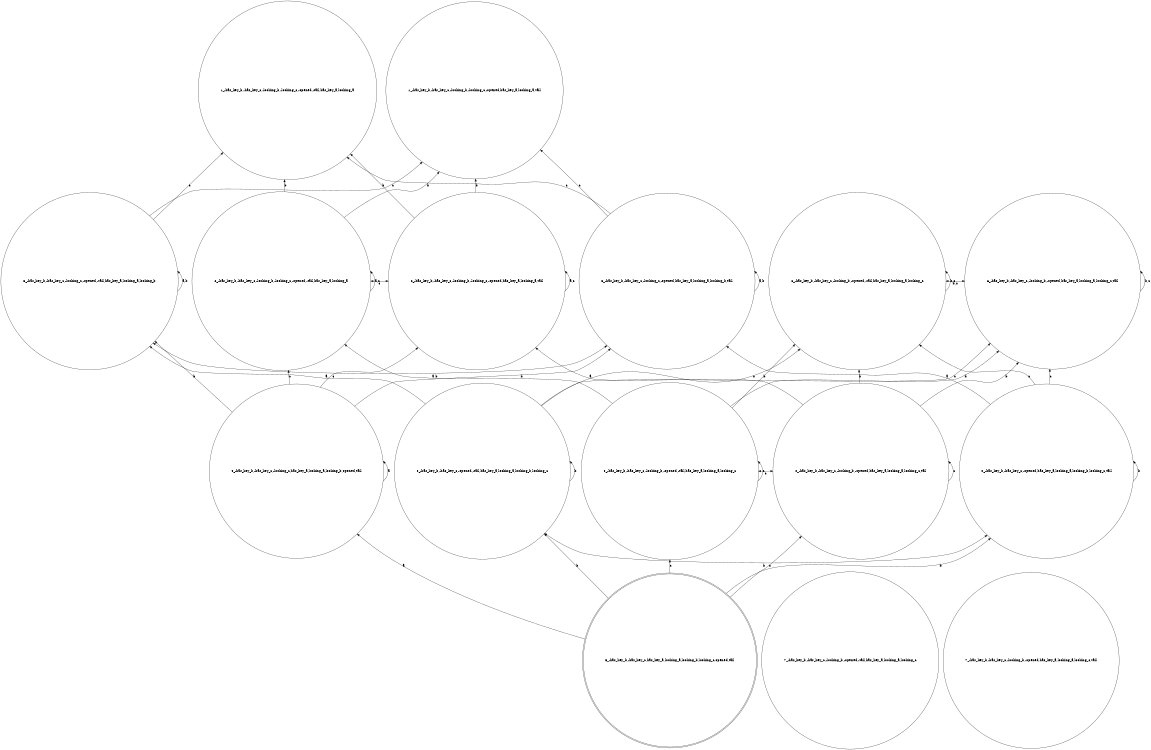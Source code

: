 digraph K_structure{
	rankdir=BT;
	size="8,5"
//WORLDS List:
	node [shape = circle] "0_-has_key_b,-has_key_c,-opened,has_key_a,looking_a,looking_b,looking_c,tail";// (,-has_key_b,-has_key_c,-opened,has_key_a,looking_a,looking_b,looking_c,tail)
	node [shape = circle] "1_-has_key_b,-has_key_c,-looking_b,-looking_c,-opened,-tail,has_key_a,looking_a";// (,-has_key_b,-has_key_c,-looking_b,-looking_c,-opened,-tail,has_key_a,looking_a)
	node [shape = circle] "2_-has_key_b,-has_key_c,-looking_b,-looking_c,-opened,-tail,has_key_a,looking_a";// (-has_key_b,-has_key_c,-looking_b,-looking_c,-opened,-tail,has_key_a,looking_a)
	node [shape = circle] "3_-has_key_b,-has_key_c,-looking_c,-opened,has_key_a,looking_a,looking_b,tail";// (,-has_key_b,-has_key_c,-looking_c,-opened,has_key_a,looking_a,looking_b,tail)
	node [shape = circle] "4_-has_key_b,-has_key_c,-looking_c,has_key_a,looking_a,looking_b,opened,tail";// (,-has_key_b,-has_key_c,-looking_c,has_key_a,looking_a,looking_b,opened,tail)
	node [shape = doublecircle] "5_-has_key_b,-has_key_c,has_key_a,looking_a,looking_b,looking_c,opened,tail";// (,-has_key_b,-has_key_c,has_key_a,looking_a,looking_b,looking_c,opened,tail)
	node [shape = circle] "1_-has_key_b,-has_key_c,-looking_b,-looking_c,-opened,has_key_a,looking_a,tail";// (,-has_key_b,-has_key_c,-looking_b,-looking_c,-opened,has_key_a,looking_a,tail)
	node [shape = circle] "2_-has_key_b,-has_key_c,-looking_b,-looking_c,-opened,has_key_a,looking_a,tail";// (-has_key_b,-has_key_c,-looking_b,-looking_c,-opened,has_key_a,looking_a,tail)
	node [shape = circle] "6_-has_key_b,-has_key_c,-looking_b,-opened,-tail,has_key_a,looking_a,looking_c";// (,-has_key_b,-has_key_c,-looking_b,-opened,-tail,has_key_a,looking_a,looking_c)
	node [shape = circle] "7_-has_key_b,-has_key_c,-looking_b,-opened,-tail,has_key_a,looking_a,looking_c";// (-has_key_b,-has_key_c,-looking_b,-opened,-tail,has_key_a,looking_a,looking_c)
	node [shape = circle] "6_-has_key_b,-has_key_c,-looking_b,-opened,has_key_a,looking_a,looking_c,tail";// (,-has_key_b,-has_key_c,-looking_b,-opened,has_key_a,looking_a,looking_c,tail)
	node [shape = circle] "7_-has_key_b,-has_key_c,-looking_b,-opened,has_key_a,looking_a,looking_c,tail";// (-has_key_b,-has_key_c,-looking_b,-opened,has_key_a,looking_a,looking_c,tail)
	node [shape = circle] "3_-has_key_b,-has_key_c,-looking_c,-opened,-tail,has_key_a,looking_a,looking_b";// (,-has_key_b,-has_key_c,-looking_c,-opened,-tail,has_key_a,looking_a,looking_b)
	node [shape = circle] "0_-has_key_b,-has_key_c,-opened,-tail,has_key_a,looking_a,looking_b,looking_c";// (,-has_key_b,-has_key_c,-opened,-tail,has_key_a,looking_a,looking_b,looking_c)


//RANKS List:
	{rank = same; "1_-has_key_b,-has_key_c,-looking_b,-looking_c,-opened,-tail,has_key_a,looking_a"; "1_-has_key_b,-has_key_c,-looking_b,-looking_c,-opened,has_key_a,looking_a,tail"; }
	{rank = same; "3_-has_key_b,-has_key_c,-looking_c,-opened,has_key_a,looking_a,looking_b,tail"; "3_-has_key_b,-has_key_c,-looking_c,-opened,-tail,has_key_a,looking_a,looking_b"; }
	{rank = same; "2_-has_key_b,-has_key_c,-looking_b,-looking_c,-opened,-tail,has_key_a,looking_a"; "2_-has_key_b,-has_key_c,-looking_b,-looking_c,-opened,has_key_a,looking_a,tail"; }
	{rank = same; "4_-has_key_b,-has_key_c,-looking_c,has_key_a,looking_a,looking_b,opened,tail"; }
	{rank = same; "6_-has_key_b,-has_key_c,-looking_b,-opened,-tail,has_key_a,looking_a,looking_c"; "6_-has_key_b,-has_key_c,-looking_b,-opened,has_key_a,looking_a,looking_c,tail"; }
	{rank = same; "0_-has_key_b,-has_key_c,-opened,has_key_a,looking_a,looking_b,looking_c,tail"; "0_-has_key_b,-has_key_c,-opened,-tail,has_key_a,looking_a,looking_b,looking_c"; }
	{rank = same; "5_-has_key_b,-has_key_c,has_key_a,looking_a,looking_b,looking_c,opened,tail"; }
	{rank = same; "0_-has_key_b,-has_key_c,-looking_b,-opened,-tail,has_key_a,looking_a,looking_c"; "0_-has_key_b,-has_key_c,-looking_b,-opened,has_key_a,looking_a,looking_c,tail"; }


//EDGES List:
	"0_-has_key_b,-has_key_c,-looking_b,-opened,-tail,has_key_a,looking_a,looking_c" -> "0_-has_key_b,-has_key_c,-looking_b,-opened,-tail,has_key_a,looking_a,looking_c" [ label = "c" ];
	"0_-has_key_b,-has_key_c,-looking_b,-opened,-tail,has_key_a,looking_a,looking_c" -> "2_-has_key_b,-has_key_c,-looking_b,-looking_c,-opened,-tail,has_key_a,looking_a" [ label = "a" ];
	"0_-has_key_b,-has_key_c,-looking_b,-opened,-tail,has_key_a,looking_a,looking_c" -> "6_-has_key_b,-has_key_c,-looking_b,-opened,-tail,has_key_a,looking_a,looking_c" [ label = "b" ];
	"0_-has_key_b,-has_key_c,-looking_b,-opened,-tail,has_key_a,looking_a,looking_c" -> "6_-has_key_b,-has_key_c,-looking_b,-opened,has_key_a,looking_a,looking_c,tail" [ label = "b" ];
	"0_-has_key_b,-has_key_c,-looking_b,-opened,has_key_a,looking_a,looking_c,tail" -> "0_-has_key_b,-has_key_c,-looking_b,-opened,has_key_a,looking_a,looking_c,tail" [ label = "c" ];
	"0_-has_key_b,-has_key_c,-looking_b,-opened,has_key_a,looking_a,looking_c,tail" -> "2_-has_key_b,-has_key_c,-looking_b,-looking_c,-opened,has_key_a,looking_a,tail" [ label = "a" ];
	"0_-has_key_b,-has_key_c,-looking_b,-opened,has_key_a,looking_a,looking_c,tail" -> "6_-has_key_b,-has_key_c,-looking_b,-opened,-tail,has_key_a,looking_a,looking_c" [ label = "b" ];
	"0_-has_key_b,-has_key_c,-looking_b,-opened,has_key_a,looking_a,looking_c,tail" -> "6_-has_key_b,-has_key_c,-looking_b,-opened,has_key_a,looking_a,looking_c,tail" [ label = "b" ];
	"0_-has_key_b,-has_key_c,-opened,-tail,has_key_a,looking_a,looking_b,looking_c" -> "0_-has_key_b,-has_key_c,-opened,-tail,has_key_a,looking_a,looking_b,looking_c" [ label = "b" ];
	"0_-has_key_b,-has_key_c,-opened,-tail,has_key_a,looking_a,looking_b,looking_c" -> "3_-has_key_b,-has_key_c,-looking_c,-opened,-tail,has_key_a,looking_a,looking_b" [ label = "a" ];
	"0_-has_key_b,-has_key_c,-opened,-tail,has_key_a,looking_a,looking_b,looking_c" -> "6_-has_key_b,-has_key_c,-looking_b,-opened,-tail,has_key_a,looking_a,looking_c" [ label = "c" ];
	"0_-has_key_b,-has_key_c,-opened,-tail,has_key_a,looking_a,looking_b,looking_c" -> "6_-has_key_b,-has_key_c,-looking_b,-opened,has_key_a,looking_a,looking_c,tail" [ label = "c" ];
	"0_-has_key_b,-has_key_c,-opened,has_key_a,looking_a,looking_b,looking_c,tail" -> "0_-has_key_b,-has_key_c,-opened,has_key_a,looking_a,looking_b,looking_c,tail" [ label = "b" ];
	"0_-has_key_b,-has_key_c,-opened,has_key_a,looking_a,looking_b,looking_c,tail" -> "3_-has_key_b,-has_key_c,-looking_c,-opened,has_key_a,looking_a,looking_b,tail" [ label = "a" ];
	"0_-has_key_b,-has_key_c,-opened,has_key_a,looking_a,looking_b,looking_c,tail" -> "6_-has_key_b,-has_key_c,-looking_b,-opened,-tail,has_key_a,looking_a,looking_c" [ label = "c" ];
	"0_-has_key_b,-has_key_c,-opened,has_key_a,looking_a,looking_b,looking_c,tail" -> "6_-has_key_b,-has_key_c,-looking_b,-opened,has_key_a,looking_a,looking_c,tail" [ label = "c" ];
	"2_-has_key_b,-has_key_c,-looking_b,-looking_c,-opened,-tail,has_key_a,looking_a" -> "1_-has_key_b,-has_key_c,-looking_b,-looking_c,-opened,-tail,has_key_a,looking_a" [ label = "b" ];
	"2_-has_key_b,-has_key_c,-looking_b,-looking_c,-opened,-tail,has_key_a,looking_a" -> "1_-has_key_b,-has_key_c,-looking_b,-looking_c,-opened,has_key_a,looking_a,tail" [ label = "b" ];
	"2_-has_key_b,-has_key_c,-looking_b,-looking_c,-opened,-tail,has_key_a,looking_a" -> "2_-has_key_b,-has_key_c,-looking_b,-looking_c,-opened,-tail,has_key_a,looking_a" [ label = "a,c" ];
	"2_-has_key_b,-has_key_c,-looking_b,-looking_c,-opened,has_key_a,looking_a,tail" -> "1_-has_key_b,-has_key_c,-looking_b,-looking_c,-opened,-tail,has_key_a,looking_a" [ label = "b" ];
	"2_-has_key_b,-has_key_c,-looking_b,-looking_c,-opened,has_key_a,looking_a,tail" -> "1_-has_key_b,-has_key_c,-looking_b,-looking_c,-opened,has_key_a,looking_a,tail" [ label = "b" ];
	"2_-has_key_b,-has_key_c,-looking_b,-looking_c,-opened,has_key_a,looking_a,tail" -> "2_-has_key_b,-has_key_c,-looking_b,-looking_c,-opened,has_key_a,looking_a,tail" [ label = "a,c" ];
	"3_-has_key_b,-has_key_c,-looking_c,-opened,-tail,has_key_a,looking_a,looking_b" -> "1_-has_key_b,-has_key_c,-looking_b,-looking_c,-opened,-tail,has_key_a,looking_a" [ label = "c" ];
	"3_-has_key_b,-has_key_c,-looking_c,-opened,-tail,has_key_a,looking_a,looking_b" -> "1_-has_key_b,-has_key_c,-looking_b,-looking_c,-opened,has_key_a,looking_a,tail" [ label = "c" ];
	"3_-has_key_b,-has_key_c,-looking_c,-opened,-tail,has_key_a,looking_a,looking_b" -> "3_-has_key_b,-has_key_c,-looking_c,-opened,-tail,has_key_a,looking_a,looking_b" [ label = "a,b" ];
	"3_-has_key_b,-has_key_c,-looking_c,-opened,has_key_a,looking_a,looking_b,tail" -> "1_-has_key_b,-has_key_c,-looking_b,-looking_c,-opened,-tail,has_key_a,looking_a" [ label = "c" ];
	"3_-has_key_b,-has_key_c,-looking_c,-opened,has_key_a,looking_a,looking_b,tail" -> "1_-has_key_b,-has_key_c,-looking_b,-looking_c,-opened,has_key_a,looking_a,tail" [ label = "c" ];
	"3_-has_key_b,-has_key_c,-looking_c,-opened,has_key_a,looking_a,looking_b,tail" -> "3_-has_key_b,-has_key_c,-looking_c,-opened,has_key_a,looking_a,looking_b,tail" [ label = "a,b" ];
	"4_-has_key_b,-has_key_c,-looking_c,has_key_a,looking_a,looking_b,opened,tail" -> "2_-has_key_b,-has_key_c,-looking_b,-looking_c,-opened,-tail,has_key_a,looking_a" [ label = "c" ];
	"4_-has_key_b,-has_key_c,-looking_c,has_key_a,looking_a,looking_b,opened,tail" -> "2_-has_key_b,-has_key_c,-looking_b,-looking_c,-opened,has_key_a,looking_a,tail" [ label = "c" ];
	"4_-has_key_b,-has_key_c,-looking_c,has_key_a,looking_a,looking_b,opened,tail" -> "3_-has_key_b,-has_key_c,-looking_c,-opened,-tail,has_key_a,looking_a,looking_b" [ label = "b" ];
	"4_-has_key_b,-has_key_c,-looking_c,has_key_a,looking_a,looking_b,opened,tail" -> "3_-has_key_b,-has_key_c,-looking_c,-opened,has_key_a,looking_a,looking_b,tail" [ label = "b" ];
	"4_-has_key_b,-has_key_c,-looking_c,has_key_a,looking_a,looking_b,opened,tail" -> "4_-has_key_b,-has_key_c,-looking_c,has_key_a,looking_a,looking_b,opened,tail" [ label = "a" ];
	"5_-has_key_b,-has_key_c,has_key_a,looking_a,looking_b,looking_c,opened,tail" -> "0_-has_key_b,-has_key_c,-looking_b,-opened,-tail,has_key_a,looking_a,looking_c" [ label = "c" ];
	"5_-has_key_b,-has_key_c,has_key_a,looking_a,looking_b,looking_c,opened,tail" -> "0_-has_key_b,-has_key_c,-looking_b,-opened,has_key_a,looking_a,looking_c,tail" [ label = "c" ];
	"5_-has_key_b,-has_key_c,has_key_a,looking_a,looking_b,looking_c,opened,tail" -> "0_-has_key_b,-has_key_c,-opened,-tail,has_key_a,looking_a,looking_b,looking_c" [ label = "b" ];
	"5_-has_key_b,-has_key_c,has_key_a,looking_a,looking_b,looking_c,opened,tail" -> "0_-has_key_b,-has_key_c,-opened,has_key_a,looking_a,looking_b,looking_c,tail" [ label = "b" ];
	"5_-has_key_b,-has_key_c,has_key_a,looking_a,looking_b,looking_c,opened,tail" -> "4_-has_key_b,-has_key_c,-looking_c,has_key_a,looking_a,looking_b,opened,tail" [ label = "a" ];
	"6_-has_key_b,-has_key_c,-looking_b,-opened,-tail,has_key_a,looking_a,looking_c" -> "6_-has_key_b,-has_key_c,-looking_b,-opened,-tail,has_key_a,looking_a,looking_c" [ label = "b,c" ];
	"6_-has_key_b,-has_key_c,-looking_b,-opened,has_key_a,looking_a,looking_c,tail" -> "6_-has_key_b,-has_key_c,-looking_b,-opened,has_key_a,looking_a,looking_c,tail" [ label = "b,c" ];
	"0_-has_key_b,-has_key_c,-looking_b,-opened,-tail,has_key_a,looking_a,looking_c" -> "0_-has_key_b,-has_key_c,-looking_b,-opened,has_key_a,looking_a,looking_c,tail" [ dir=both label = "c" ];
	"0_-has_key_b,-has_key_c,-opened,-tail,has_key_a,looking_a,looking_b,looking_c" -> "0_-has_key_b,-has_key_c,-opened,has_key_a,looking_a,looking_b,looking_c,tail" [ dir=both label = "b" ];
	"2_-has_key_b,-has_key_c,-looking_b,-looking_c,-opened,-tail,has_key_a,looking_a" -> "2_-has_key_b,-has_key_c,-looking_b,-looking_c,-opened,has_key_a,looking_a,tail" [ dir=both label = "c" ];
	"3_-has_key_b,-has_key_c,-looking_c,-opened,-tail,has_key_a,looking_a,looking_b" -> "3_-has_key_b,-has_key_c,-looking_c,-opened,has_key_a,looking_a,looking_b,tail" [ dir=both label = "b" ];
	"6_-has_key_b,-has_key_c,-looking_b,-opened,-tail,has_key_a,looking_a,looking_c" -> "6_-has_key_b,-has_key_c,-looking_b,-opened,has_key_a,looking_a,looking_c,tail" [ dir=both label = "b,c" ];
}
